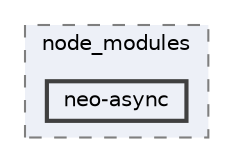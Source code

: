 digraph "pkiclassroomrescheduler/src/main/frontend/node_modules/neo-async"
{
 // LATEX_PDF_SIZE
  bgcolor="transparent";
  edge [fontname=Helvetica,fontsize=10,labelfontname=Helvetica,labelfontsize=10];
  node [fontname=Helvetica,fontsize=10,shape=box,height=0.2,width=0.4];
  compound=true
  subgraph clusterdir_72953eda66ccb3a2722c28e1c3e6c23b {
    graph [ bgcolor="#edf0f7", pencolor="grey50", label="node_modules", fontname=Helvetica,fontsize=10 style="filled,dashed", URL="dir_72953eda66ccb3a2722c28e1c3e6c23b.html",tooltip=""]
  dir_78e6fa36686a5c28e345b6568307d959 [label="neo-async", fillcolor="#edf0f7", color="grey25", style="filled,bold", URL="dir_78e6fa36686a5c28e345b6568307d959.html",tooltip=""];
  }
}
